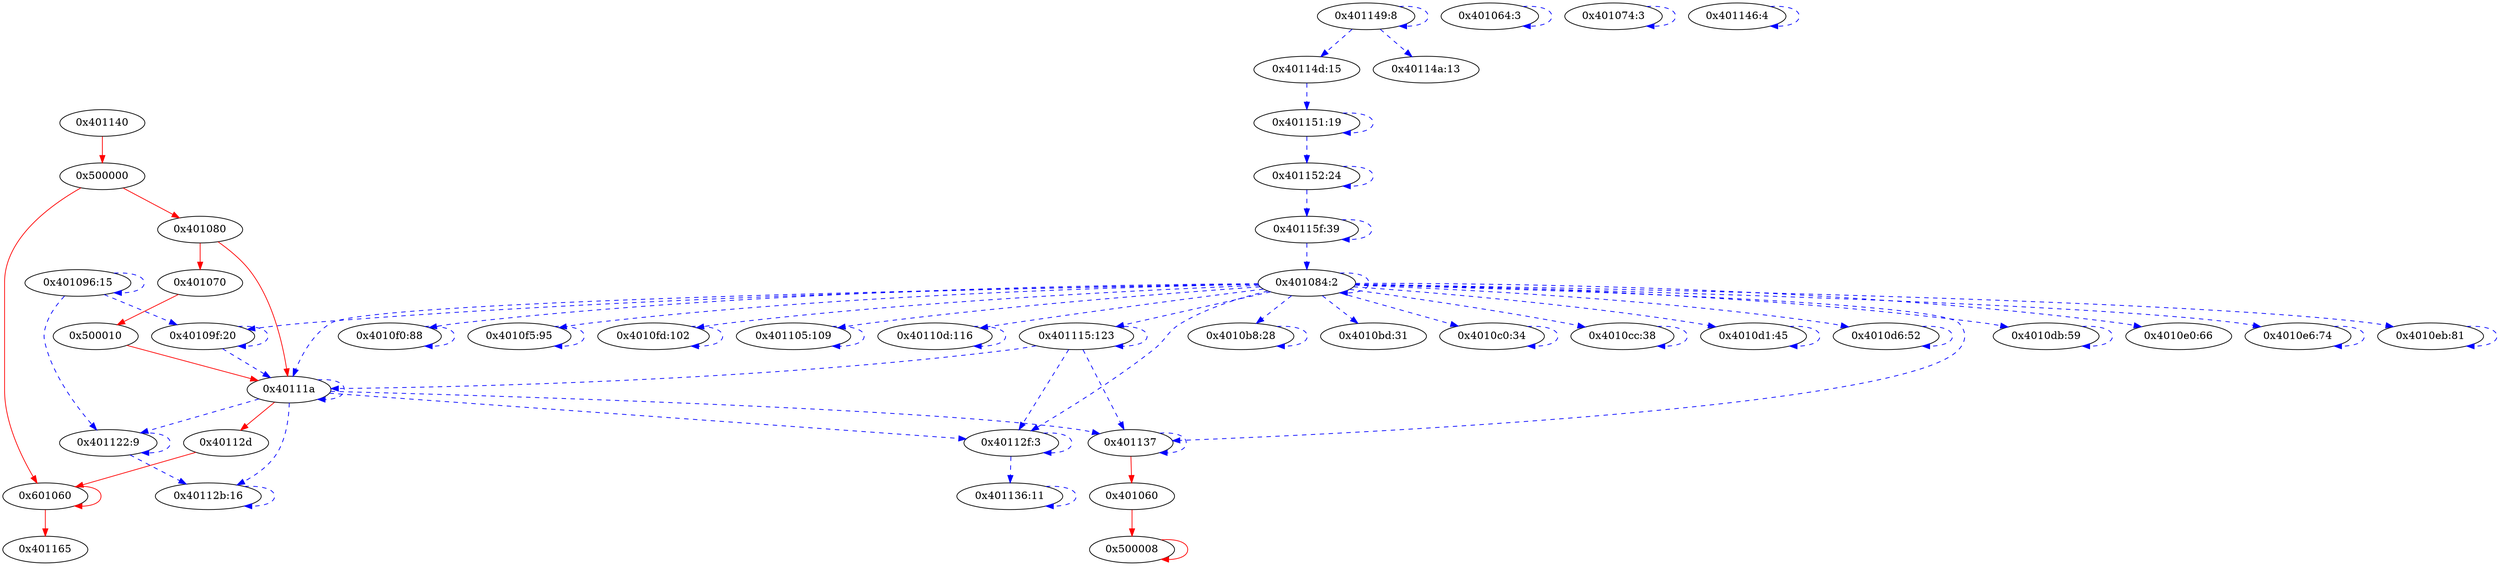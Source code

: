 digraph {
401140 [label="0x401140"];
500000 [label="0x500000"];
401080 [label="0x401080"];
401070 [label="0x401070"];
500010 [label="0x500010"];
"40111a" [label="0x40111a"];
"40112d" [label="0x40112d"];
401137 [label="0x401137"];
601060 [label="0x601060"];
401060 [label="0x401060"];
500008 [label="0x500008"];
401165 [label="0x401165"];
401064 [label="0x401064:3"];
401074 [label="0x401074:3"];
"40112f" [label="0x40112f:3"];
401122 [label="0x401122:9"];
"40112b" [label="0x40112b:16"];
401136 [label="0x401136:11"];
401084 [label="0x401084:2"];
"40109f" [label="0x40109f:20"];
"4010b8" [label="0x4010b8:28"];
"4010bd" [label="0x4010bd:31"];
"4010c0" [label="0x4010c0:34"];
"4010cc" [label="0x4010cc:38"];
"4010d1" [label="0x4010d1:45"];
"4010d6" [label="0x4010d6:52"];
"4010db" [label="0x4010db:59"];
"4010e0" [label="0x4010e0:66"];
"4010e6" [label="0x4010e6:74"];
"4010eb" [label="0x4010eb:81"];
"4010f0" [label="0x4010f0:88"];
"4010f5" [label="0x4010f5:95"];
"4010fd" [label="0x4010fd:102"];
401105 [label="0x401105:109"];
"40110d" [label="0x40110d:116"];
401115 [label="0x401115:123"];
401096 [label="0x401096:15"];
401146 [label="0x401146:4"];
401149 [label="0x401149:8"];
"40114a" [label="0x40114a:13"];
"40114d" [label="0x40114d:15"];
401151 [label="0x401151:19"];
401152 [label="0x401152:24"];
"40115f" [label="0x40115f:39"];
401140 -> 500000 [type=control, color=red, style=solid];
500000 -> 401080 [type=control, color=red, style=solid];
500000 -> 601060 [type=control, color=red, style=solid];
401080 -> 401070 [type=control, color=red, style=solid];
401080 -> "40111a" [type=control, color=red, style=solid];
401070 -> 500010 [type=control, color=red, style=solid];
500010 -> "40111a" [type=control, color=red, style=solid];
"40111a" -> "40112d" [type=control, color=red, style=solid];
"40111a" -> 401137 [type=data, color=blue, style=dashed];
"40111a" -> "40111a" [type=data, color=blue, style=dashed];
"40111a" -> "40112f" [type=data, color=blue, style=dashed];
"40111a" -> 401122 [type=data, color=blue, style=dashed];
"40111a" -> "40112b" [type=data, color=blue, style=dashed];
"40112d" -> 601060 [type=control, color=red, style=solid];
401137 -> 401060 [type=control, color=red, style=solid];
401137 -> 401137 [type=data, color=blue, style=dashed];
601060 -> 601060 [type=control, color=red, style=solid];
601060 -> 401165 [type=control, color=red, style=solid];
401060 -> 500008 [type=control, color=red, style=solid];
500008 -> 500008 [type=control, color=red, style=solid];
401064 -> 401064 [type=data, color=blue, style=dashed];
401074 -> 401074 [type=data, color=blue, style=dashed];
"40112f" -> "40112f" [type=data, color=blue, style=dashed];
"40112f" -> 401136 [type=data, color=blue, style=dashed];
401122 -> 401122 [type=data, color=blue, style=dashed];
401122 -> "40112b" [type=data, color=blue, style=dashed];
"40112b" -> "40112b" [type=data, color=blue, style=dashed];
401136 -> 401136 [type=data, color=blue, style=dashed];
401084 -> 401084 [type=data, color=blue, style=dashed];
401084 -> "40109f" [type=data, color=blue, style=dashed];
401084 -> "4010b8" [type=data, color=blue, style=dashed];
401084 -> "4010bd" [type=data, color=blue, style=dashed];
401084 -> "4010c0" [type=data, color=blue, style=dashed];
401084 -> "4010cc" [type=data, color=blue, style=dashed];
401084 -> "4010d1" [type=data, color=blue, style=dashed];
401084 -> "4010d6" [type=data, color=blue, style=dashed];
401084 -> "4010db" [type=data, color=blue, style=dashed];
401084 -> "4010e0" [type=data, color=blue, style=dashed];
401084 -> "4010e6" [type=data, color=blue, style=dashed];
401084 -> "4010eb" [type=data, color=blue, style=dashed];
401084 -> "4010f0" [type=data, color=blue, style=dashed];
401084 -> "4010f5" [type=data, color=blue, style=dashed];
401084 -> "4010fd" [type=data, color=blue, style=dashed];
401084 -> 401105 [type=data, color=blue, style=dashed];
401084 -> "40110d" [type=data, color=blue, style=dashed];
401084 -> 401115 [type=data, color=blue, style=dashed];
401084 -> "40111a" [type=data, color=blue, style=dashed];
401084 -> "40112f" [type=data, color=blue, style=dashed];
401084 -> 401137 [type=data, color=blue, style=dashed];
"40109f" -> "40109f" [type=data, color=blue, style=dashed];
"40109f" -> "40111a" [type=data, color=blue, style=dashed];
"4010b8" -> "4010b8" [type=data, color=blue, style=dashed];
"4010c0" -> "4010c0" [type=data, color=blue, style=dashed];
"4010cc" -> "4010cc" [type=data, color=blue, style=dashed];
"4010d1" -> "4010d1" [type=data, color=blue, style=dashed];
"4010d6" -> "4010d6" [type=data, color=blue, style=dashed];
"4010db" -> "4010db" [type=data, color=blue, style=dashed];
"4010e6" -> "4010e6" [type=data, color=blue, style=dashed];
"4010eb" -> "4010eb" [type=data, color=blue, style=dashed];
"4010f0" -> "4010f0" [type=data, color=blue, style=dashed];
"4010f5" -> "4010f5" [type=data, color=blue, style=dashed];
"4010fd" -> "4010fd" [type=data, color=blue, style=dashed];
401105 -> 401105 [type=data, color=blue, style=dashed];
"40110d" -> "40110d" [type=data, color=blue, style=dashed];
401115 -> 401115 [type=data, color=blue, style=dashed];
401115 -> "40111a" [type=data, color=blue, style=dashed];
401115 -> "40112f" [type=data, color=blue, style=dashed];
401115 -> 401137 [type=data, color=blue, style=dashed];
401096 -> 401096 [type=data, color=blue, style=dashed];
401096 -> 401122 [type=data, color=blue, style=dashed];
401096 -> "40109f" [type=data, color=blue, style=dashed];
401146 -> 401146 [type=data, color=blue, style=dashed];
401149 -> 401149 [type=data, color=blue, style=dashed];
401149 -> "40114a" [type=data, color=blue, style=dashed];
401149 -> "40114d" [type=data, color=blue, style=dashed];
"40114d" -> 401151 [type=data, color=blue, style=dashed];
401151 -> 401151 [type=data, color=blue, style=dashed];
401151 -> 401152 [type=data, color=blue, style=dashed];
401152 -> 401152 [type=data, color=blue, style=dashed];
401152 -> "40115f" [type=data, color=blue, style=dashed];
"40115f" -> "40115f" [type=data, color=blue, style=dashed];
"40115f" -> 401084 [type=data, color=blue, style=dashed];
}
